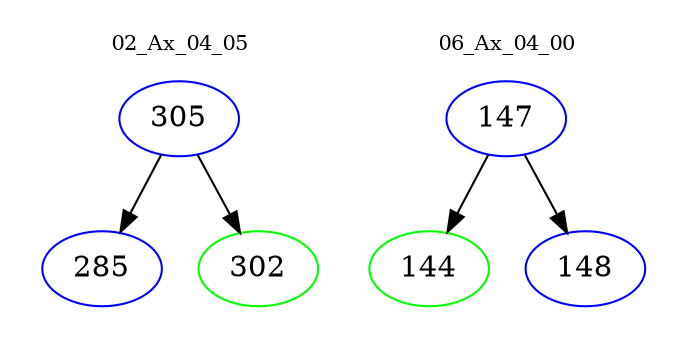 digraph{
subgraph cluster_0 {
color = white
label = "02_Ax_04_05";
fontsize=10;
T0_305 [label="305", color="blue"]
T0_305 -> T0_285 [color="black"]
T0_285 [label="285", color="blue"]
T0_305 -> T0_302 [color="black"]
T0_302 [label="302", color="green"]
}
subgraph cluster_1 {
color = white
label = "06_Ax_04_00";
fontsize=10;
T1_147 [label="147", color="blue"]
T1_147 -> T1_144 [color="black"]
T1_144 [label="144", color="green"]
T1_147 -> T1_148 [color="black"]
T1_148 [label="148", color="blue"]
}
}
